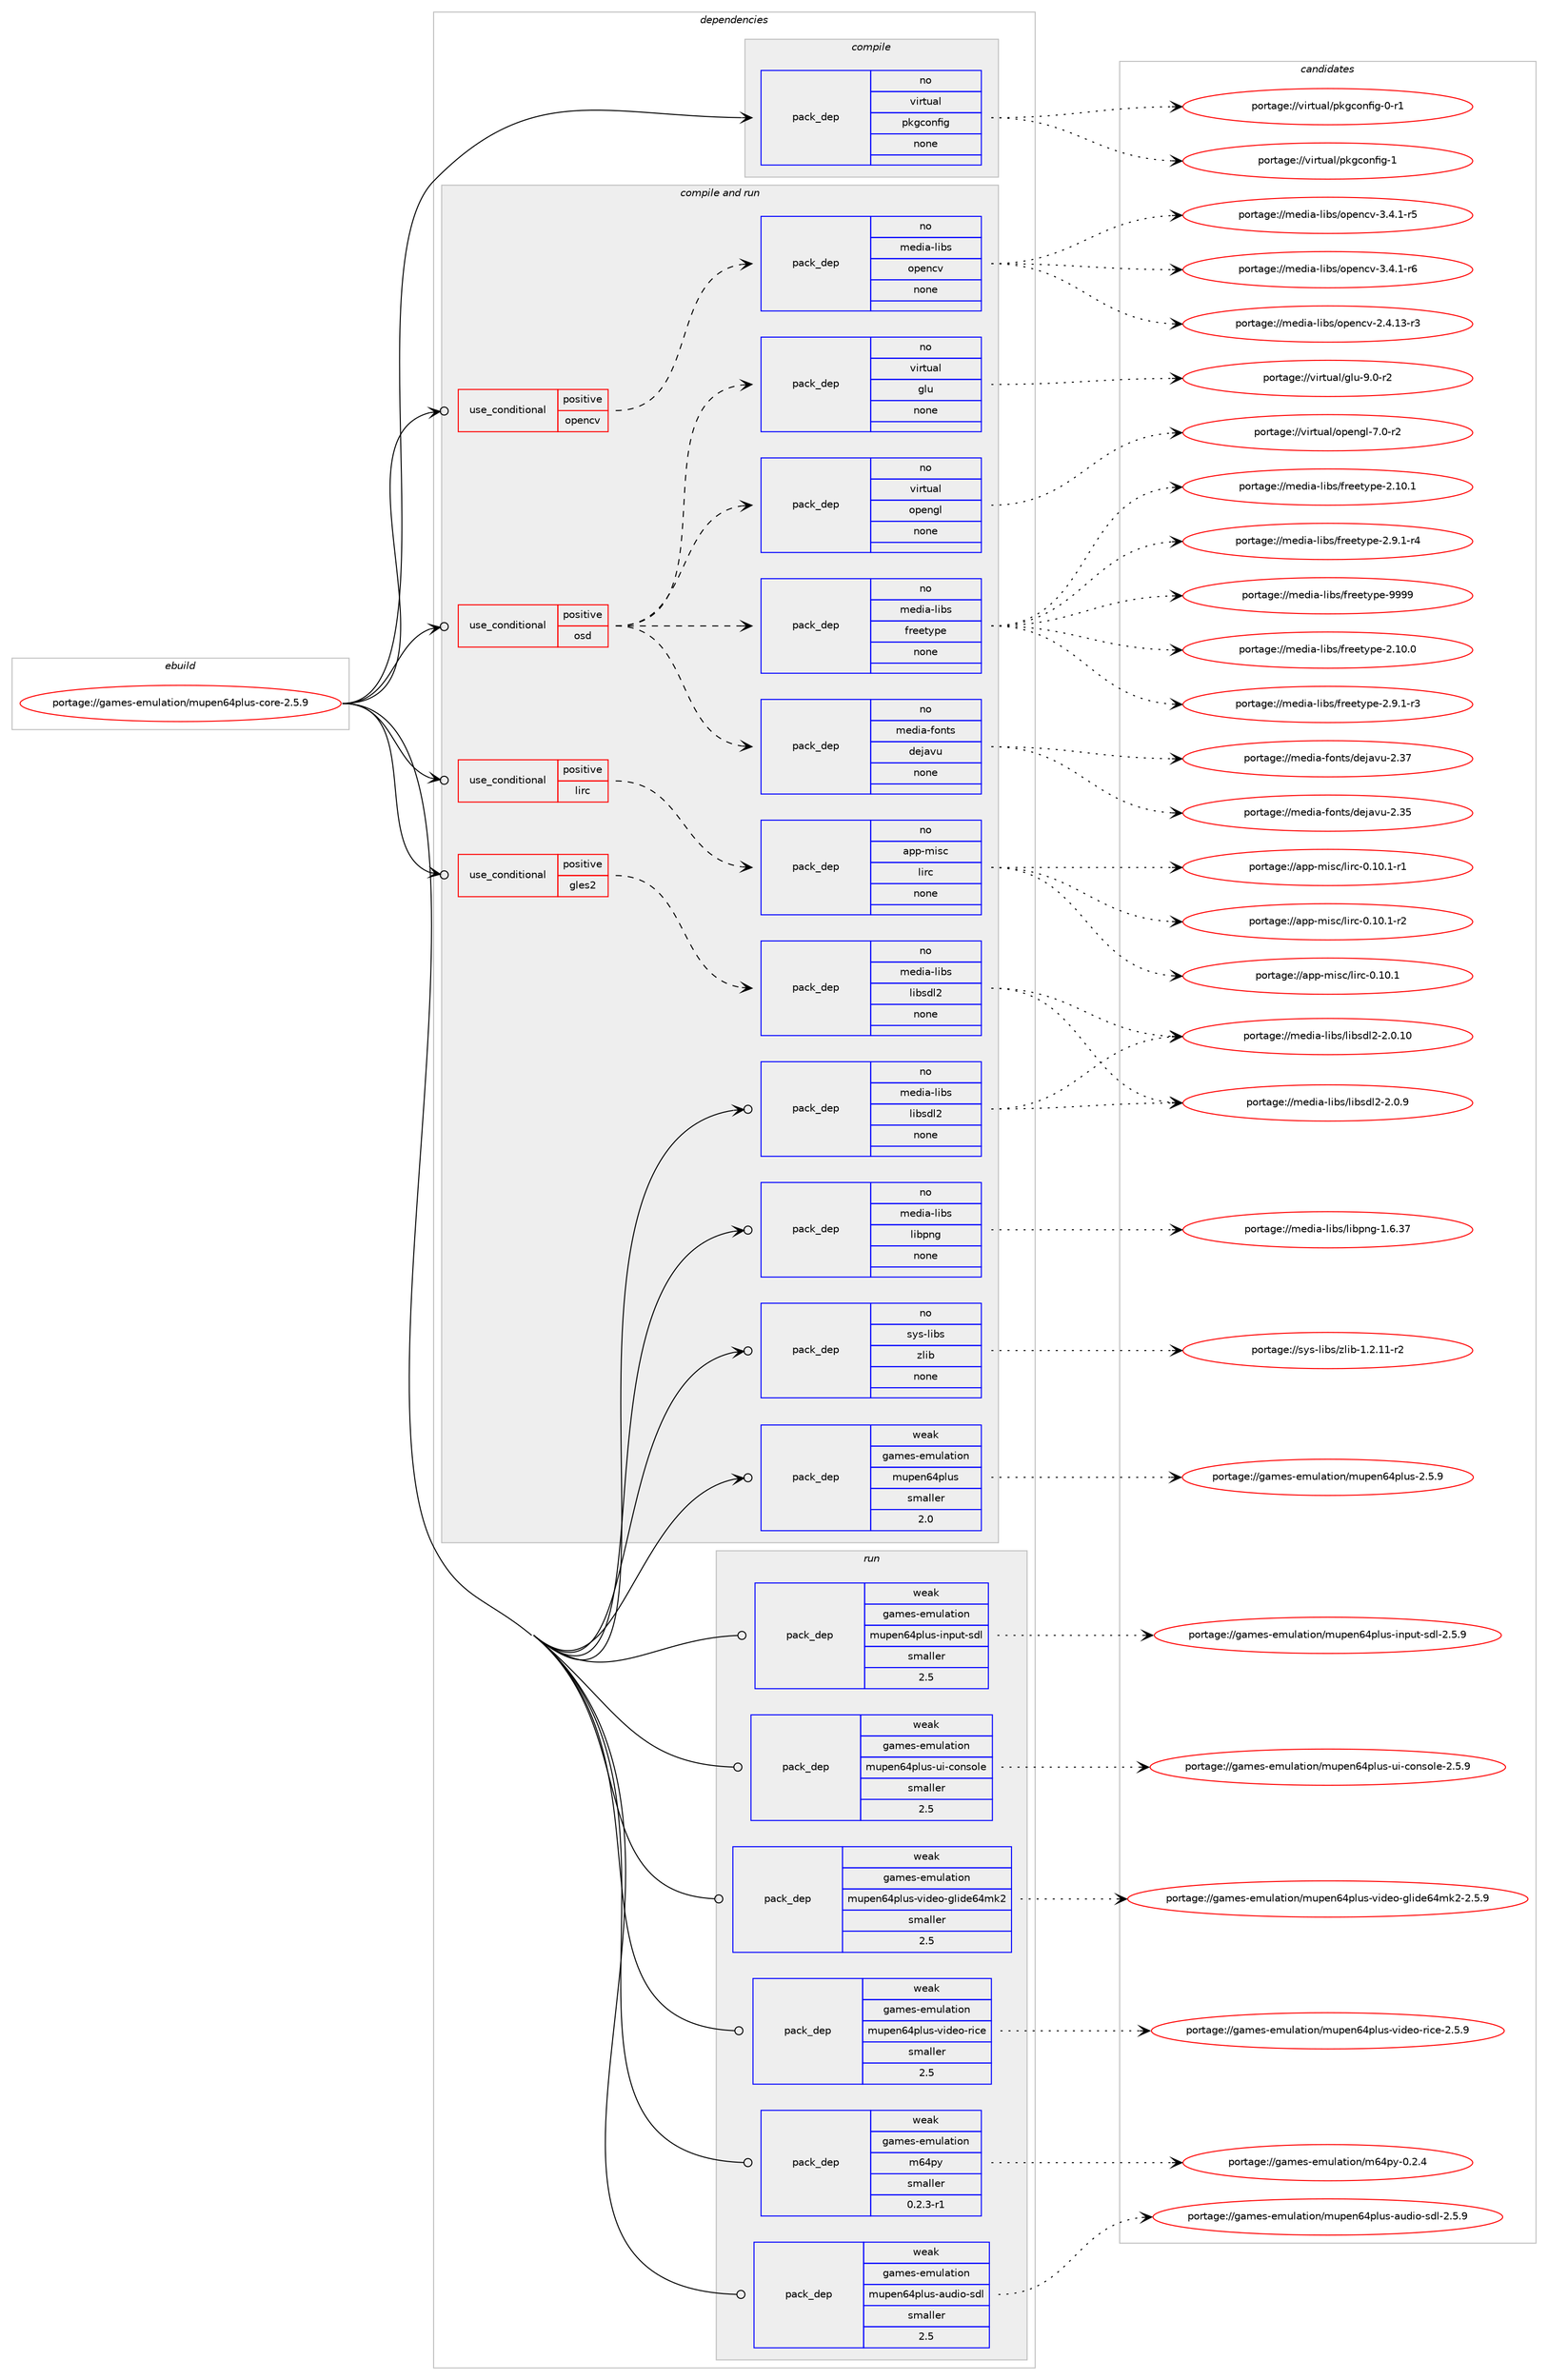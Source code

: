 digraph prolog {

# *************
# Graph options
# *************

newrank=true;
concentrate=true;
compound=true;
graph [rankdir=LR,fontname=Helvetica,fontsize=10,ranksep=1.5];#, ranksep=2.5, nodesep=0.2];
edge  [arrowhead=vee];
node  [fontname=Helvetica,fontsize=10];

# **********
# The ebuild
# **********

subgraph cluster_leftcol {
color=gray;
rank=same;
label=<<i>ebuild</i>>;
id [label="portage://games-emulation/mupen64plus-core-2.5.9", color=red, width=4, href="../games-emulation/mupen64plus-core-2.5.9.svg"];
}

# ****************
# The dependencies
# ****************

subgraph cluster_midcol {
color=gray;
label=<<i>dependencies</i>>;
subgraph cluster_compile {
fillcolor="#eeeeee";
style=filled;
label=<<i>compile</i>>;
subgraph pack194854 {
dependency271603 [label=<<TABLE BORDER="0" CELLBORDER="1" CELLSPACING="0" CELLPADDING="4" WIDTH="220"><TR><TD ROWSPAN="6" CELLPADDING="30">pack_dep</TD></TR><TR><TD WIDTH="110">no</TD></TR><TR><TD>virtual</TD></TR><TR><TD>pkgconfig</TD></TR><TR><TD>none</TD></TR><TR><TD></TD></TR></TABLE>>, shape=none, color=blue];
}
id:e -> dependency271603:w [weight=20,style="solid",arrowhead="vee"];
}
subgraph cluster_compileandrun {
fillcolor="#eeeeee";
style=filled;
label=<<i>compile and run</i>>;
subgraph cond72915 {
dependency271604 [label=<<TABLE BORDER="0" CELLBORDER="1" CELLSPACING="0" CELLPADDING="4"><TR><TD ROWSPAN="3" CELLPADDING="10">use_conditional</TD></TR><TR><TD>positive</TD></TR><TR><TD>gles2</TD></TR></TABLE>>, shape=none, color=red];
subgraph pack194855 {
dependency271605 [label=<<TABLE BORDER="0" CELLBORDER="1" CELLSPACING="0" CELLPADDING="4" WIDTH="220"><TR><TD ROWSPAN="6" CELLPADDING="30">pack_dep</TD></TR><TR><TD WIDTH="110">no</TD></TR><TR><TD>media-libs</TD></TR><TR><TD>libsdl2</TD></TR><TR><TD>none</TD></TR><TR><TD></TD></TR></TABLE>>, shape=none, color=blue];
}
dependency271604:e -> dependency271605:w [weight=20,style="dashed",arrowhead="vee"];
}
id:e -> dependency271604:w [weight=20,style="solid",arrowhead="odotvee"];
subgraph cond72916 {
dependency271606 [label=<<TABLE BORDER="0" CELLBORDER="1" CELLSPACING="0" CELLPADDING="4"><TR><TD ROWSPAN="3" CELLPADDING="10">use_conditional</TD></TR><TR><TD>positive</TD></TR><TR><TD>lirc</TD></TR></TABLE>>, shape=none, color=red];
subgraph pack194856 {
dependency271607 [label=<<TABLE BORDER="0" CELLBORDER="1" CELLSPACING="0" CELLPADDING="4" WIDTH="220"><TR><TD ROWSPAN="6" CELLPADDING="30">pack_dep</TD></TR><TR><TD WIDTH="110">no</TD></TR><TR><TD>app-misc</TD></TR><TR><TD>lirc</TD></TR><TR><TD>none</TD></TR><TR><TD></TD></TR></TABLE>>, shape=none, color=blue];
}
dependency271606:e -> dependency271607:w [weight=20,style="dashed",arrowhead="vee"];
}
id:e -> dependency271606:w [weight=20,style="solid",arrowhead="odotvee"];
subgraph cond72917 {
dependency271608 [label=<<TABLE BORDER="0" CELLBORDER="1" CELLSPACING="0" CELLPADDING="4"><TR><TD ROWSPAN="3" CELLPADDING="10">use_conditional</TD></TR><TR><TD>positive</TD></TR><TR><TD>opencv</TD></TR></TABLE>>, shape=none, color=red];
subgraph pack194857 {
dependency271609 [label=<<TABLE BORDER="0" CELLBORDER="1" CELLSPACING="0" CELLPADDING="4" WIDTH="220"><TR><TD ROWSPAN="6" CELLPADDING="30">pack_dep</TD></TR><TR><TD WIDTH="110">no</TD></TR><TR><TD>media-libs</TD></TR><TR><TD>opencv</TD></TR><TR><TD>none</TD></TR><TR><TD></TD></TR></TABLE>>, shape=none, color=blue];
}
dependency271608:e -> dependency271609:w [weight=20,style="dashed",arrowhead="vee"];
}
id:e -> dependency271608:w [weight=20,style="solid",arrowhead="odotvee"];
subgraph cond72918 {
dependency271610 [label=<<TABLE BORDER="0" CELLBORDER="1" CELLSPACING="0" CELLPADDING="4"><TR><TD ROWSPAN="3" CELLPADDING="10">use_conditional</TD></TR><TR><TD>positive</TD></TR><TR><TD>osd</TD></TR></TABLE>>, shape=none, color=red];
subgraph pack194858 {
dependency271611 [label=<<TABLE BORDER="0" CELLBORDER="1" CELLSPACING="0" CELLPADDING="4" WIDTH="220"><TR><TD ROWSPAN="6" CELLPADDING="30">pack_dep</TD></TR><TR><TD WIDTH="110">no</TD></TR><TR><TD>media-fonts</TD></TR><TR><TD>dejavu</TD></TR><TR><TD>none</TD></TR><TR><TD></TD></TR></TABLE>>, shape=none, color=blue];
}
dependency271610:e -> dependency271611:w [weight=20,style="dashed",arrowhead="vee"];
subgraph pack194859 {
dependency271612 [label=<<TABLE BORDER="0" CELLBORDER="1" CELLSPACING="0" CELLPADDING="4" WIDTH="220"><TR><TD ROWSPAN="6" CELLPADDING="30">pack_dep</TD></TR><TR><TD WIDTH="110">no</TD></TR><TR><TD>media-libs</TD></TR><TR><TD>freetype</TD></TR><TR><TD>none</TD></TR><TR><TD></TD></TR></TABLE>>, shape=none, color=blue];
}
dependency271610:e -> dependency271612:w [weight=20,style="dashed",arrowhead="vee"];
subgraph pack194860 {
dependency271613 [label=<<TABLE BORDER="0" CELLBORDER="1" CELLSPACING="0" CELLPADDING="4" WIDTH="220"><TR><TD ROWSPAN="6" CELLPADDING="30">pack_dep</TD></TR><TR><TD WIDTH="110">no</TD></TR><TR><TD>virtual</TD></TR><TR><TD>opengl</TD></TR><TR><TD>none</TD></TR><TR><TD></TD></TR></TABLE>>, shape=none, color=blue];
}
dependency271610:e -> dependency271613:w [weight=20,style="dashed",arrowhead="vee"];
subgraph pack194861 {
dependency271614 [label=<<TABLE BORDER="0" CELLBORDER="1" CELLSPACING="0" CELLPADDING="4" WIDTH="220"><TR><TD ROWSPAN="6" CELLPADDING="30">pack_dep</TD></TR><TR><TD WIDTH="110">no</TD></TR><TR><TD>virtual</TD></TR><TR><TD>glu</TD></TR><TR><TD>none</TD></TR><TR><TD></TD></TR></TABLE>>, shape=none, color=blue];
}
dependency271610:e -> dependency271614:w [weight=20,style="dashed",arrowhead="vee"];
}
id:e -> dependency271610:w [weight=20,style="solid",arrowhead="odotvee"];
subgraph pack194862 {
dependency271615 [label=<<TABLE BORDER="0" CELLBORDER="1" CELLSPACING="0" CELLPADDING="4" WIDTH="220"><TR><TD ROWSPAN="6" CELLPADDING="30">pack_dep</TD></TR><TR><TD WIDTH="110">no</TD></TR><TR><TD>media-libs</TD></TR><TR><TD>libpng</TD></TR><TR><TD>none</TD></TR><TR><TD></TD></TR></TABLE>>, shape=none, color=blue];
}
id:e -> dependency271615:w [weight=20,style="solid",arrowhead="odotvee"];
subgraph pack194863 {
dependency271616 [label=<<TABLE BORDER="0" CELLBORDER="1" CELLSPACING="0" CELLPADDING="4" WIDTH="220"><TR><TD ROWSPAN="6" CELLPADDING="30">pack_dep</TD></TR><TR><TD WIDTH="110">no</TD></TR><TR><TD>media-libs</TD></TR><TR><TD>libsdl2</TD></TR><TR><TD>none</TD></TR><TR><TD></TD></TR></TABLE>>, shape=none, color=blue];
}
id:e -> dependency271616:w [weight=20,style="solid",arrowhead="odotvee"];
subgraph pack194864 {
dependency271617 [label=<<TABLE BORDER="0" CELLBORDER="1" CELLSPACING="0" CELLPADDING="4" WIDTH="220"><TR><TD ROWSPAN="6" CELLPADDING="30">pack_dep</TD></TR><TR><TD WIDTH="110">no</TD></TR><TR><TD>sys-libs</TD></TR><TR><TD>zlib</TD></TR><TR><TD>none</TD></TR><TR><TD></TD></TR></TABLE>>, shape=none, color=blue];
}
id:e -> dependency271617:w [weight=20,style="solid",arrowhead="odotvee"];
subgraph pack194865 {
dependency271618 [label=<<TABLE BORDER="0" CELLBORDER="1" CELLSPACING="0" CELLPADDING="4" WIDTH="220"><TR><TD ROWSPAN="6" CELLPADDING="30">pack_dep</TD></TR><TR><TD WIDTH="110">weak</TD></TR><TR><TD>games-emulation</TD></TR><TR><TD>mupen64plus</TD></TR><TR><TD>smaller</TD></TR><TR><TD>2.0</TD></TR></TABLE>>, shape=none, color=blue];
}
id:e -> dependency271618:w [weight=20,style="solid",arrowhead="odotvee"];
}
subgraph cluster_run {
fillcolor="#eeeeee";
style=filled;
label=<<i>run</i>>;
subgraph pack194866 {
dependency271619 [label=<<TABLE BORDER="0" CELLBORDER="1" CELLSPACING="0" CELLPADDING="4" WIDTH="220"><TR><TD ROWSPAN="6" CELLPADDING="30">pack_dep</TD></TR><TR><TD WIDTH="110">weak</TD></TR><TR><TD>games-emulation</TD></TR><TR><TD>m64py</TD></TR><TR><TD>smaller</TD></TR><TR><TD>0.2.3-r1</TD></TR></TABLE>>, shape=none, color=blue];
}
id:e -> dependency271619:w [weight=20,style="solid",arrowhead="odot"];
subgraph pack194867 {
dependency271620 [label=<<TABLE BORDER="0" CELLBORDER="1" CELLSPACING="0" CELLPADDING="4" WIDTH="220"><TR><TD ROWSPAN="6" CELLPADDING="30">pack_dep</TD></TR><TR><TD WIDTH="110">weak</TD></TR><TR><TD>games-emulation</TD></TR><TR><TD>mupen64plus-audio-sdl</TD></TR><TR><TD>smaller</TD></TR><TR><TD>2.5</TD></TR></TABLE>>, shape=none, color=blue];
}
id:e -> dependency271620:w [weight=20,style="solid",arrowhead="odot"];
subgraph pack194868 {
dependency271621 [label=<<TABLE BORDER="0" CELLBORDER="1" CELLSPACING="0" CELLPADDING="4" WIDTH="220"><TR><TD ROWSPAN="6" CELLPADDING="30">pack_dep</TD></TR><TR><TD WIDTH="110">weak</TD></TR><TR><TD>games-emulation</TD></TR><TR><TD>mupen64plus-input-sdl</TD></TR><TR><TD>smaller</TD></TR><TR><TD>2.5</TD></TR></TABLE>>, shape=none, color=blue];
}
id:e -> dependency271621:w [weight=20,style="solid",arrowhead="odot"];
subgraph pack194869 {
dependency271622 [label=<<TABLE BORDER="0" CELLBORDER="1" CELLSPACING="0" CELLPADDING="4" WIDTH="220"><TR><TD ROWSPAN="6" CELLPADDING="30">pack_dep</TD></TR><TR><TD WIDTH="110">weak</TD></TR><TR><TD>games-emulation</TD></TR><TR><TD>mupen64plus-ui-console</TD></TR><TR><TD>smaller</TD></TR><TR><TD>2.5</TD></TR></TABLE>>, shape=none, color=blue];
}
id:e -> dependency271622:w [weight=20,style="solid",arrowhead="odot"];
subgraph pack194870 {
dependency271623 [label=<<TABLE BORDER="0" CELLBORDER="1" CELLSPACING="0" CELLPADDING="4" WIDTH="220"><TR><TD ROWSPAN="6" CELLPADDING="30">pack_dep</TD></TR><TR><TD WIDTH="110">weak</TD></TR><TR><TD>games-emulation</TD></TR><TR><TD>mupen64plus-video-glide64mk2</TD></TR><TR><TD>smaller</TD></TR><TR><TD>2.5</TD></TR></TABLE>>, shape=none, color=blue];
}
id:e -> dependency271623:w [weight=20,style="solid",arrowhead="odot"];
subgraph pack194871 {
dependency271624 [label=<<TABLE BORDER="0" CELLBORDER="1" CELLSPACING="0" CELLPADDING="4" WIDTH="220"><TR><TD ROWSPAN="6" CELLPADDING="30">pack_dep</TD></TR><TR><TD WIDTH="110">weak</TD></TR><TR><TD>games-emulation</TD></TR><TR><TD>mupen64plus-video-rice</TD></TR><TR><TD>smaller</TD></TR><TR><TD>2.5</TD></TR></TABLE>>, shape=none, color=blue];
}
id:e -> dependency271624:w [weight=20,style="solid",arrowhead="odot"];
}
}

# **************
# The candidates
# **************

subgraph cluster_choices {
rank=same;
color=gray;
label=<<i>candidates</i>>;

subgraph choice194854 {
color=black;
nodesep=1;
choiceportage11810511411611797108471121071039911111010210510345484511449 [label="portage://virtual/pkgconfig-0-r1", color=red, width=4,href="../virtual/pkgconfig-0-r1.svg"];
choiceportage1181051141161179710847112107103991111101021051034549 [label="portage://virtual/pkgconfig-1", color=red, width=4,href="../virtual/pkgconfig-1.svg"];
dependency271603:e -> choiceportage11810511411611797108471121071039911111010210510345484511449:w [style=dotted,weight="100"];
dependency271603:e -> choiceportage1181051141161179710847112107103991111101021051034549:w [style=dotted,weight="100"];
}
subgraph choice194855 {
color=black;
nodesep=1;
choiceportage10910110010597451081059811547108105981151001085045504648464948 [label="portage://media-libs/libsdl2-2.0.10", color=red, width=4,href="../media-libs/libsdl2-2.0.10.svg"];
choiceportage109101100105974510810598115471081059811510010850455046484657 [label="portage://media-libs/libsdl2-2.0.9", color=red, width=4,href="../media-libs/libsdl2-2.0.9.svg"];
dependency271605:e -> choiceportage10910110010597451081059811547108105981151001085045504648464948:w [style=dotted,weight="100"];
dependency271605:e -> choiceportage109101100105974510810598115471081059811510010850455046484657:w [style=dotted,weight="100"];
}
subgraph choice194856 {
color=black;
nodesep=1;
choiceportage971121124510910511599471081051149945484649484649 [label="portage://app-misc/lirc-0.10.1", color=red, width=4,href="../app-misc/lirc-0.10.1.svg"];
choiceportage9711211245109105115994710810511499454846494846494511449 [label="portage://app-misc/lirc-0.10.1-r1", color=red, width=4,href="../app-misc/lirc-0.10.1-r1.svg"];
choiceportage9711211245109105115994710810511499454846494846494511450 [label="portage://app-misc/lirc-0.10.1-r2", color=red, width=4,href="../app-misc/lirc-0.10.1-r2.svg"];
dependency271607:e -> choiceportage971121124510910511599471081051149945484649484649:w [style=dotted,weight="100"];
dependency271607:e -> choiceportage9711211245109105115994710810511499454846494846494511449:w [style=dotted,weight="100"];
dependency271607:e -> choiceportage9711211245109105115994710810511499454846494846494511450:w [style=dotted,weight="100"];
}
subgraph choice194857 {
color=black;
nodesep=1;
choiceportage1091011001059745108105981154711111210111099118455046524649514511451 [label="portage://media-libs/opencv-2.4.13-r3", color=red, width=4,href="../media-libs/opencv-2.4.13-r3.svg"];
choiceportage10910110010597451081059811547111112101110991184551465246494511453 [label="portage://media-libs/opencv-3.4.1-r5", color=red, width=4,href="../media-libs/opencv-3.4.1-r5.svg"];
choiceportage10910110010597451081059811547111112101110991184551465246494511454 [label="portage://media-libs/opencv-3.4.1-r6", color=red, width=4,href="../media-libs/opencv-3.4.1-r6.svg"];
dependency271609:e -> choiceportage1091011001059745108105981154711111210111099118455046524649514511451:w [style=dotted,weight="100"];
dependency271609:e -> choiceportage10910110010597451081059811547111112101110991184551465246494511453:w [style=dotted,weight="100"];
dependency271609:e -> choiceportage10910110010597451081059811547111112101110991184551465246494511454:w [style=dotted,weight="100"];
}
subgraph choice194858 {
color=black;
nodesep=1;
choiceportage109101100105974510211111011611547100101106971181174550465153 [label="portage://media-fonts/dejavu-2.35", color=red, width=4,href="../media-fonts/dejavu-2.35.svg"];
choiceportage109101100105974510211111011611547100101106971181174550465155 [label="portage://media-fonts/dejavu-2.37", color=red, width=4,href="../media-fonts/dejavu-2.37.svg"];
dependency271611:e -> choiceportage109101100105974510211111011611547100101106971181174550465153:w [style=dotted,weight="100"];
dependency271611:e -> choiceportage109101100105974510211111011611547100101106971181174550465155:w [style=dotted,weight="100"];
}
subgraph choice194859 {
color=black;
nodesep=1;
choiceportage1091011001059745108105981154710211410110111612111210145504649484648 [label="portage://media-libs/freetype-2.10.0", color=red, width=4,href="../media-libs/freetype-2.10.0.svg"];
choiceportage1091011001059745108105981154710211410110111612111210145504649484649 [label="portage://media-libs/freetype-2.10.1", color=red, width=4,href="../media-libs/freetype-2.10.1.svg"];
choiceportage109101100105974510810598115471021141011011161211121014550465746494511451 [label="portage://media-libs/freetype-2.9.1-r3", color=red, width=4,href="../media-libs/freetype-2.9.1-r3.svg"];
choiceportage109101100105974510810598115471021141011011161211121014550465746494511452 [label="portage://media-libs/freetype-2.9.1-r4", color=red, width=4,href="../media-libs/freetype-2.9.1-r4.svg"];
choiceportage109101100105974510810598115471021141011011161211121014557575757 [label="portage://media-libs/freetype-9999", color=red, width=4,href="../media-libs/freetype-9999.svg"];
dependency271612:e -> choiceportage1091011001059745108105981154710211410110111612111210145504649484648:w [style=dotted,weight="100"];
dependency271612:e -> choiceportage1091011001059745108105981154710211410110111612111210145504649484649:w [style=dotted,weight="100"];
dependency271612:e -> choiceportage109101100105974510810598115471021141011011161211121014550465746494511451:w [style=dotted,weight="100"];
dependency271612:e -> choiceportage109101100105974510810598115471021141011011161211121014550465746494511452:w [style=dotted,weight="100"];
dependency271612:e -> choiceportage109101100105974510810598115471021141011011161211121014557575757:w [style=dotted,weight="100"];
}
subgraph choice194860 {
color=black;
nodesep=1;
choiceportage1181051141161179710847111112101110103108455546484511450 [label="portage://virtual/opengl-7.0-r2", color=red, width=4,href="../virtual/opengl-7.0-r2.svg"];
dependency271613:e -> choiceportage1181051141161179710847111112101110103108455546484511450:w [style=dotted,weight="100"];
}
subgraph choice194861 {
color=black;
nodesep=1;
choiceportage1181051141161179710847103108117455746484511450 [label="portage://virtual/glu-9.0-r2", color=red, width=4,href="../virtual/glu-9.0-r2.svg"];
dependency271614:e -> choiceportage1181051141161179710847103108117455746484511450:w [style=dotted,weight="100"];
}
subgraph choice194862 {
color=black;
nodesep=1;
choiceportage109101100105974510810598115471081059811211010345494654465155 [label="portage://media-libs/libpng-1.6.37", color=red, width=4,href="../media-libs/libpng-1.6.37.svg"];
dependency271615:e -> choiceportage109101100105974510810598115471081059811211010345494654465155:w [style=dotted,weight="100"];
}
subgraph choice194863 {
color=black;
nodesep=1;
choiceportage10910110010597451081059811547108105981151001085045504648464948 [label="portage://media-libs/libsdl2-2.0.10", color=red, width=4,href="../media-libs/libsdl2-2.0.10.svg"];
choiceportage109101100105974510810598115471081059811510010850455046484657 [label="portage://media-libs/libsdl2-2.0.9", color=red, width=4,href="../media-libs/libsdl2-2.0.9.svg"];
dependency271616:e -> choiceportage10910110010597451081059811547108105981151001085045504648464948:w [style=dotted,weight="100"];
dependency271616:e -> choiceportage109101100105974510810598115471081059811510010850455046484657:w [style=dotted,weight="100"];
}
subgraph choice194864 {
color=black;
nodesep=1;
choiceportage11512111545108105981154712210810598454946504649494511450 [label="portage://sys-libs/zlib-1.2.11-r2", color=red, width=4,href="../sys-libs/zlib-1.2.11-r2.svg"];
dependency271617:e -> choiceportage11512111545108105981154712210810598454946504649494511450:w [style=dotted,weight="100"];
}
subgraph choice194865 {
color=black;
nodesep=1;
choiceportage103971091011154510110911710897116105111110471091171121011105452112108117115455046534657 [label="portage://games-emulation/mupen64plus-2.5.9", color=red, width=4,href="../games-emulation/mupen64plus-2.5.9.svg"];
dependency271618:e -> choiceportage103971091011154510110911710897116105111110471091171121011105452112108117115455046534657:w [style=dotted,weight="100"];
}
subgraph choice194866 {
color=black;
nodesep=1;
choiceportage103971091011154510110911710897116105111110471095452112121454846504652 [label="portage://games-emulation/m64py-0.2.4", color=red, width=4,href="../games-emulation/m64py-0.2.4.svg"];
dependency271619:e -> choiceportage103971091011154510110911710897116105111110471095452112121454846504652:w [style=dotted,weight="100"];
}
subgraph choice194867 {
color=black;
nodesep=1;
choiceportage103971091011154510110911710897116105111110471091171121011105452112108117115459711710010511145115100108455046534657 [label="portage://games-emulation/mupen64plus-audio-sdl-2.5.9", color=red, width=4,href="../games-emulation/mupen64plus-audio-sdl-2.5.9.svg"];
dependency271620:e -> choiceportage103971091011154510110911710897116105111110471091171121011105452112108117115459711710010511145115100108455046534657:w [style=dotted,weight="100"];
}
subgraph choice194868 {
color=black;
nodesep=1;
choiceportage1039710910111545101109117108971161051111104710911711210111054521121081171154510511011211711645115100108455046534657 [label="portage://games-emulation/mupen64plus-input-sdl-2.5.9", color=red, width=4,href="../games-emulation/mupen64plus-input-sdl-2.5.9.svg"];
dependency271621:e -> choiceportage1039710910111545101109117108971161051111104710911711210111054521121081171154510511011211711645115100108455046534657:w [style=dotted,weight="100"];
}
subgraph choice194869 {
color=black;
nodesep=1;
choiceportage103971091011154510110911710897116105111110471091171121011105452112108117115451171054599111110115111108101455046534657 [label="portage://games-emulation/mupen64plus-ui-console-2.5.9", color=red, width=4,href="../games-emulation/mupen64plus-ui-console-2.5.9.svg"];
dependency271622:e -> choiceportage103971091011154510110911710897116105111110471091171121011105452112108117115451171054599111110115111108101455046534657:w [style=dotted,weight="100"];
}
subgraph choice194870 {
color=black;
nodesep=1;
choiceportage1039710910111545101109117108971161051111104710911711210111054521121081171154511810510010111145103108105100101545210910750455046534657 [label="portage://games-emulation/mupen64plus-video-glide64mk2-2.5.9", color=red, width=4,href="../games-emulation/mupen64plus-video-glide64mk2-2.5.9.svg"];
dependency271623:e -> choiceportage1039710910111545101109117108971161051111104710911711210111054521121081171154511810510010111145103108105100101545210910750455046534657:w [style=dotted,weight="100"];
}
subgraph choice194871 {
color=black;
nodesep=1;
choiceportage103971091011154510110911710897116105111110471091171121011105452112108117115451181051001011114511410599101455046534657 [label="portage://games-emulation/mupen64plus-video-rice-2.5.9", color=red, width=4,href="../games-emulation/mupen64plus-video-rice-2.5.9.svg"];
dependency271624:e -> choiceportage103971091011154510110911710897116105111110471091171121011105452112108117115451181051001011114511410599101455046534657:w [style=dotted,weight="100"];
}
}

}
